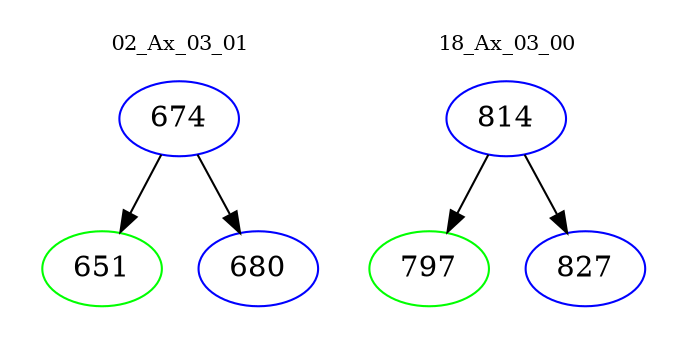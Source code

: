 digraph{
subgraph cluster_0 {
color = white
label = "02_Ax_03_01";
fontsize=10;
T0_674 [label="674", color="blue"]
T0_674 -> T0_651 [color="black"]
T0_651 [label="651", color="green"]
T0_674 -> T0_680 [color="black"]
T0_680 [label="680", color="blue"]
}
subgraph cluster_1 {
color = white
label = "18_Ax_03_00";
fontsize=10;
T1_814 [label="814", color="blue"]
T1_814 -> T1_797 [color="black"]
T1_797 [label="797", color="green"]
T1_814 -> T1_827 [color="black"]
T1_827 [label="827", color="blue"]
}
}
